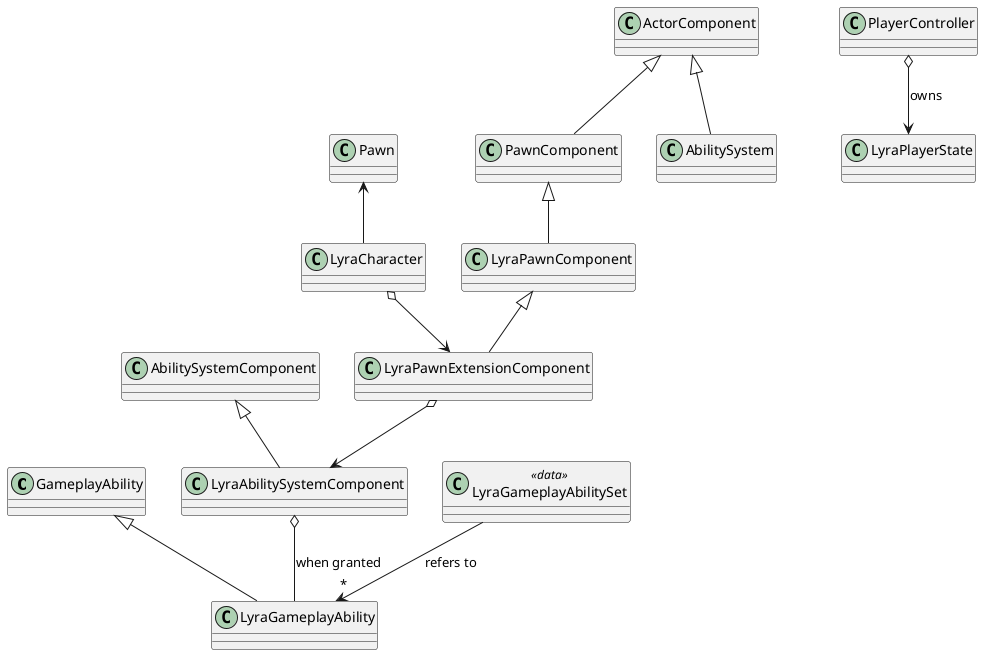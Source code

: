 @startuml GameplayAbilityDiagram
class GameplayAbility
class AbilitySystemComponent
class LyraPlayerState
class LyraAbilitySystemComponent
class LyraGameplayAbilitySet <<data>>
class LyraGameplayAbility
class LyraCharacter


GameplayAbility <|-- LyraGameplayAbility
AbilitySystemComponent <|-- LyraAbilitySystemComponent
LyraAbilitySystemComponent o-- LyraGameplayAbility: when granted 
LyraGameplayAbilitySet --> "*" LyraGameplayAbility: refers to
ActorComponent <|-- PawnComponent
ActorComponent <|-- AbilitySystem
PawnComponent <|-- LyraPawnComponent
Pawn <-- LyraCharacter
LyraCharacter o--> LyraPawnExtensionComponent
LyraPawnComponent <|-- LyraPawnExtensionComponent
LyraPawnExtensionComponent o--> LyraAbilitySystemComponent
PlayerController o--> LyraPlayerState : owns 
@enduml